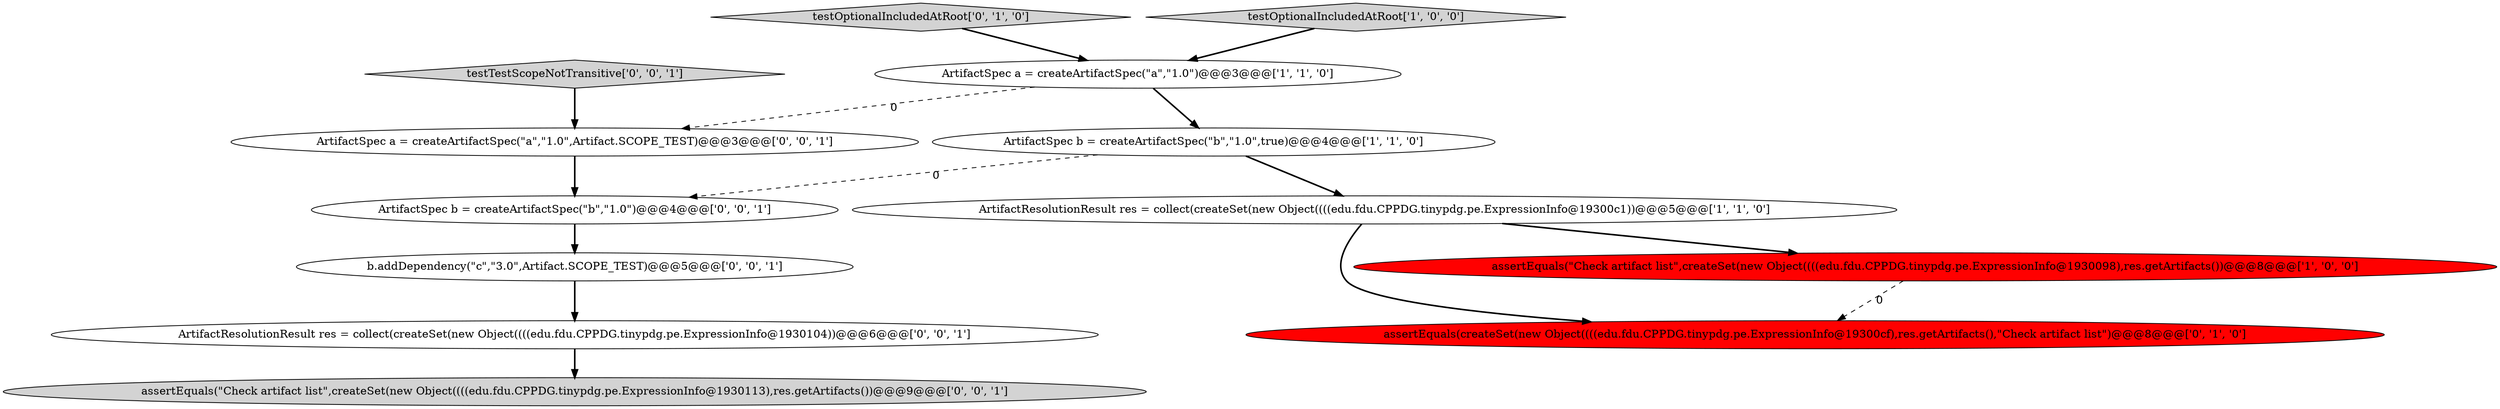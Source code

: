 digraph {
7 [style = filled, label = "b.addDependency(\"c\",\"3.0\",Artifact.SCOPE_TEST)@@@5@@@['0', '0', '1']", fillcolor = white, shape = ellipse image = "AAA0AAABBB3BBB"];
0 [style = filled, label = "ArtifactResolutionResult res = collect(createSet(new Object((((edu.fdu.CPPDG.tinypdg.pe.ExpressionInfo@19300c1))@@@5@@@['1', '1', '0']", fillcolor = white, shape = ellipse image = "AAA0AAABBB1BBB"];
5 [style = filled, label = "testOptionalIncludedAtRoot['0', '1', '0']", fillcolor = lightgray, shape = diamond image = "AAA0AAABBB2BBB"];
2 [style = filled, label = "testOptionalIncludedAtRoot['1', '0', '0']", fillcolor = lightgray, shape = diamond image = "AAA0AAABBB1BBB"];
3 [style = filled, label = "ArtifactSpec a = createArtifactSpec(\"a\",\"1.0\")@@@3@@@['1', '1', '0']", fillcolor = white, shape = ellipse image = "AAA0AAABBB1BBB"];
11 [style = filled, label = "ArtifactSpec a = createArtifactSpec(\"a\",\"1.0\",Artifact.SCOPE_TEST)@@@3@@@['0', '0', '1']", fillcolor = white, shape = ellipse image = "AAA0AAABBB3BBB"];
12 [style = filled, label = "ArtifactSpec b = createArtifactSpec(\"b\",\"1.0\")@@@4@@@['0', '0', '1']", fillcolor = white, shape = ellipse image = "AAA0AAABBB3BBB"];
10 [style = filled, label = "ArtifactResolutionResult res = collect(createSet(new Object((((edu.fdu.CPPDG.tinypdg.pe.ExpressionInfo@1930104))@@@6@@@['0', '0', '1']", fillcolor = white, shape = ellipse image = "AAA0AAABBB3BBB"];
1 [style = filled, label = "ArtifactSpec b = createArtifactSpec(\"b\",\"1.0\",true)@@@4@@@['1', '1', '0']", fillcolor = white, shape = ellipse image = "AAA0AAABBB1BBB"];
6 [style = filled, label = "assertEquals(createSet(new Object((((edu.fdu.CPPDG.tinypdg.pe.ExpressionInfo@19300cf),res.getArtifacts(),\"Check artifact list\")@@@8@@@['0', '1', '0']", fillcolor = red, shape = ellipse image = "AAA1AAABBB2BBB"];
8 [style = filled, label = "testTestScopeNotTransitive['0', '0', '1']", fillcolor = lightgray, shape = diamond image = "AAA0AAABBB3BBB"];
9 [style = filled, label = "assertEquals(\"Check artifact list\",createSet(new Object((((edu.fdu.CPPDG.tinypdg.pe.ExpressionInfo@1930113),res.getArtifacts())@@@9@@@['0', '0', '1']", fillcolor = lightgray, shape = ellipse image = "AAA0AAABBB3BBB"];
4 [style = filled, label = "assertEquals(\"Check artifact list\",createSet(new Object((((edu.fdu.CPPDG.tinypdg.pe.ExpressionInfo@1930098),res.getArtifacts())@@@8@@@['1', '0', '0']", fillcolor = red, shape = ellipse image = "AAA1AAABBB1BBB"];
5->3 [style = bold, label=""];
1->12 [style = dashed, label="0"];
10->9 [style = bold, label=""];
11->12 [style = bold, label=""];
1->0 [style = bold, label=""];
3->1 [style = bold, label=""];
4->6 [style = dashed, label="0"];
0->4 [style = bold, label=""];
0->6 [style = bold, label=""];
7->10 [style = bold, label=""];
8->11 [style = bold, label=""];
12->7 [style = bold, label=""];
3->11 [style = dashed, label="0"];
2->3 [style = bold, label=""];
}
